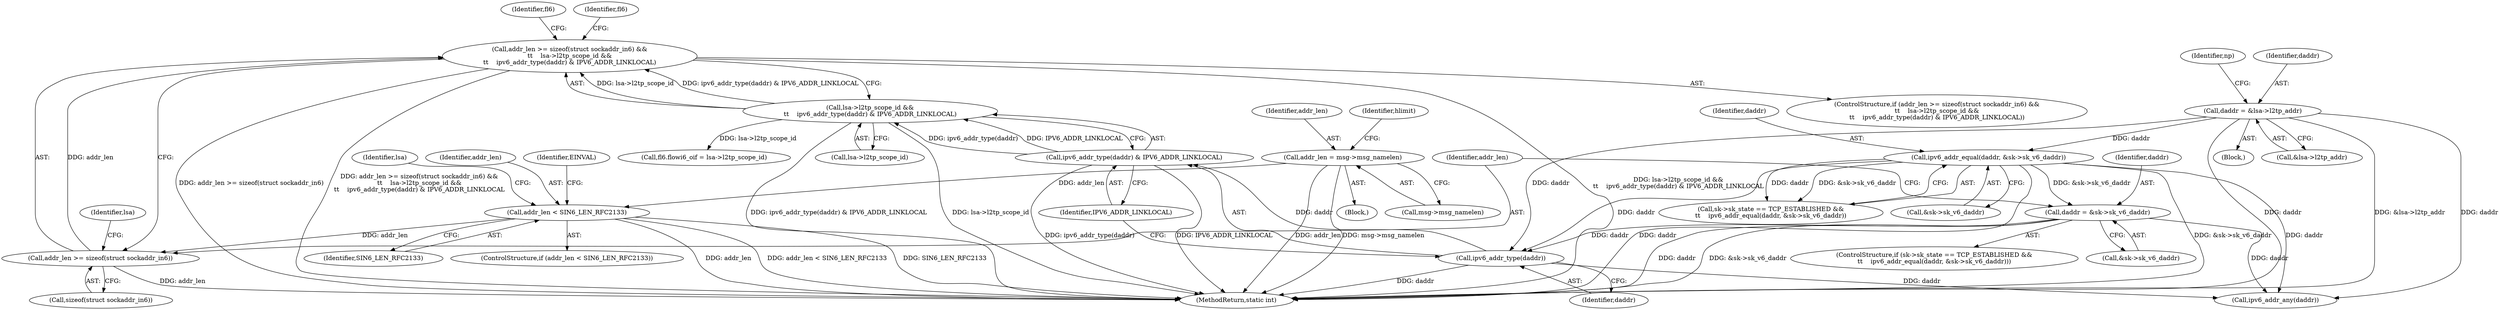 digraph "0_linux_45f6fad84cc305103b28d73482b344d7f5b76f39_19@API" {
"1000282" [label="(Call,addr_len >= sizeof(struct sockaddr_in6) &&\n\t\t    lsa->l2tp_scope_id &&\n\t\t    ipv6_addr_type(daddr) & IPV6_ADDR_LINKLOCAL)"];
"1000283" [label="(Call,addr_len >= sizeof(struct sockaddr_in6))"];
"1000202" [label="(Call,addr_len < SIN6_LEN_RFC2133)"];
"1000138" [label="(Call,addr_len = msg->msg_namelen)"];
"1000287" [label="(Call,lsa->l2tp_scope_id &&\n\t\t    ipv6_addr_type(daddr) & IPV6_ADDR_LINKLOCAL)"];
"1000291" [label="(Call,ipv6_addr_type(daddr) & IPV6_ADDR_LINKLOCAL)"];
"1000292" [label="(Call,ipv6_addr_type(daddr))"];
"1000221" [label="(Call,daddr = &lsa->l2tp_addr)"];
"1000275" [label="(Call,daddr = &sk->sk_v6_daddr)"];
"1000269" [label="(Call,ipv6_addr_equal(daddr, &sk->sk_v6_daddr))"];
"1000222" [label="(Identifier,daddr)"];
"1000295" [label="(Call,fl6.flowi6_oif = lsa->l2tp_scope_id)"];
"1000263" [label="(Call,sk->sk_state == TCP_ESTABLISHED &&\n\t\t    ipv6_addr_equal(daddr, &sk->sk_v6_daddr))"];
"1000275" [label="(Call,daddr = &sk->sk_v6_daddr)"];
"1000289" [label="(Identifier,lsa)"];
"1000270" [label="(Identifier,daddr)"];
"1000662" [label="(MethodReturn,static int)"];
"1000139" [label="(Identifier,addr_len)"];
"1000110" [label="(Block,)"];
"1000140" [label="(Call,msg->msg_namelen)"];
"1000282" [label="(Call,addr_len >= sizeof(struct sockaddr_in6) &&\n\t\t    lsa->l2tp_scope_id &&\n\t\t    ipv6_addr_type(daddr) & IPV6_ADDR_LINKLOCAL)"];
"1000285" [label="(Call,sizeof(struct sockaddr_in6))"];
"1000276" [label="(Identifier,daddr)"];
"1000221" [label="(Call,daddr = &lsa->l2tp_addr)"];
"1000271" [label="(Call,&sk->sk_v6_daddr)"];
"1000204" [label="(Identifier,SIN6_LEN_RFC2133)"];
"1000281" [label="(ControlStructure,if (addr_len >= sizeof(struct sockaddr_in6) &&\n\t\t    lsa->l2tp_scope_id &&\n\t\t    ipv6_addr_type(daddr) & IPV6_ADDR_LINKLOCAL))"];
"1000203" [label="(Identifier,addr_len)"];
"1000284" [label="(Identifier,addr_len)"];
"1000287" [label="(Call,lsa->l2tp_scope_id &&\n\t\t    ipv6_addr_type(daddr) & IPV6_ADDR_LINKLOCAL)"];
"1000292" [label="(Call,ipv6_addr_type(daddr))"];
"1000200" [label="(Block,)"];
"1000229" [label="(Identifier,np)"];
"1000269" [label="(Call,ipv6_addr_equal(daddr, &sk->sk_v6_daddr))"];
"1000223" [label="(Call,&lsa->l2tp_addr)"];
"1000207" [label="(Identifier,EINVAL)"];
"1000262" [label="(ControlStructure,if (sk->sk_state == TCP_ESTABLISHED &&\n\t\t    ipv6_addr_equal(daddr, &sk->sk_v6_daddr)))"];
"1000138" [label="(Call,addr_len = msg->msg_namelen)"];
"1000277" [label="(Call,&sk->sk_v6_daddr)"];
"1000145" [label="(Identifier,hlimit)"];
"1000455" [label="(Call,ipv6_addr_any(daddr))"];
"1000297" [label="(Identifier,fl6)"];
"1000291" [label="(Call,ipv6_addr_type(daddr) & IPV6_ADDR_LINKLOCAL)"];
"1000283" [label="(Call,addr_len >= sizeof(struct sockaddr_in6))"];
"1000293" [label="(Identifier,daddr)"];
"1000288" [label="(Call,lsa->l2tp_scope_id)"];
"1000202" [label="(Call,addr_len < SIN6_LEN_RFC2133)"];
"1000294" [label="(Identifier,IPV6_ADDR_LINKLOCAL)"];
"1000329" [label="(Identifier,fl6)"];
"1000201" [label="(ControlStructure,if (addr_len < SIN6_LEN_RFC2133))"];
"1000211" [label="(Identifier,lsa)"];
"1000282" -> "1000281"  [label="AST: "];
"1000282" -> "1000283"  [label="CFG: "];
"1000282" -> "1000287"  [label="CFG: "];
"1000283" -> "1000282"  [label="AST: "];
"1000287" -> "1000282"  [label="AST: "];
"1000297" -> "1000282"  [label="CFG: "];
"1000329" -> "1000282"  [label="CFG: "];
"1000282" -> "1000662"  [label="DDG: addr_len >= sizeof(struct sockaddr_in6) &&\n\t\t    lsa->l2tp_scope_id &&\n\t\t    ipv6_addr_type(daddr) & IPV6_ADDR_LINKLOCAL"];
"1000282" -> "1000662"  [label="DDG: lsa->l2tp_scope_id &&\n\t\t    ipv6_addr_type(daddr) & IPV6_ADDR_LINKLOCAL"];
"1000282" -> "1000662"  [label="DDG: addr_len >= sizeof(struct sockaddr_in6)"];
"1000283" -> "1000282"  [label="DDG: addr_len"];
"1000287" -> "1000282"  [label="DDG: lsa->l2tp_scope_id"];
"1000287" -> "1000282"  [label="DDG: ipv6_addr_type(daddr) & IPV6_ADDR_LINKLOCAL"];
"1000283" -> "1000285"  [label="CFG: "];
"1000284" -> "1000283"  [label="AST: "];
"1000285" -> "1000283"  [label="AST: "];
"1000289" -> "1000283"  [label="CFG: "];
"1000283" -> "1000662"  [label="DDG: addr_len"];
"1000202" -> "1000283"  [label="DDG: addr_len"];
"1000202" -> "1000201"  [label="AST: "];
"1000202" -> "1000204"  [label="CFG: "];
"1000203" -> "1000202"  [label="AST: "];
"1000204" -> "1000202"  [label="AST: "];
"1000207" -> "1000202"  [label="CFG: "];
"1000211" -> "1000202"  [label="CFG: "];
"1000202" -> "1000662"  [label="DDG: addr_len"];
"1000202" -> "1000662"  [label="DDG: addr_len < SIN6_LEN_RFC2133"];
"1000202" -> "1000662"  [label="DDG: SIN6_LEN_RFC2133"];
"1000138" -> "1000202"  [label="DDG: addr_len"];
"1000138" -> "1000110"  [label="AST: "];
"1000138" -> "1000140"  [label="CFG: "];
"1000139" -> "1000138"  [label="AST: "];
"1000140" -> "1000138"  [label="AST: "];
"1000145" -> "1000138"  [label="CFG: "];
"1000138" -> "1000662"  [label="DDG: addr_len"];
"1000138" -> "1000662"  [label="DDG: msg->msg_namelen"];
"1000287" -> "1000288"  [label="CFG: "];
"1000287" -> "1000291"  [label="CFG: "];
"1000288" -> "1000287"  [label="AST: "];
"1000291" -> "1000287"  [label="AST: "];
"1000287" -> "1000662"  [label="DDG: ipv6_addr_type(daddr) & IPV6_ADDR_LINKLOCAL"];
"1000287" -> "1000662"  [label="DDG: lsa->l2tp_scope_id"];
"1000291" -> "1000287"  [label="DDG: ipv6_addr_type(daddr)"];
"1000291" -> "1000287"  [label="DDG: IPV6_ADDR_LINKLOCAL"];
"1000287" -> "1000295"  [label="DDG: lsa->l2tp_scope_id"];
"1000291" -> "1000294"  [label="CFG: "];
"1000292" -> "1000291"  [label="AST: "];
"1000294" -> "1000291"  [label="AST: "];
"1000291" -> "1000662"  [label="DDG: ipv6_addr_type(daddr)"];
"1000291" -> "1000662"  [label="DDG: IPV6_ADDR_LINKLOCAL"];
"1000292" -> "1000291"  [label="DDG: daddr"];
"1000292" -> "1000293"  [label="CFG: "];
"1000293" -> "1000292"  [label="AST: "];
"1000294" -> "1000292"  [label="CFG: "];
"1000292" -> "1000662"  [label="DDG: daddr"];
"1000221" -> "1000292"  [label="DDG: daddr"];
"1000275" -> "1000292"  [label="DDG: daddr"];
"1000269" -> "1000292"  [label="DDG: daddr"];
"1000292" -> "1000455"  [label="DDG: daddr"];
"1000221" -> "1000200"  [label="AST: "];
"1000221" -> "1000223"  [label="CFG: "];
"1000222" -> "1000221"  [label="AST: "];
"1000223" -> "1000221"  [label="AST: "];
"1000229" -> "1000221"  [label="CFG: "];
"1000221" -> "1000662"  [label="DDG: &lsa->l2tp_addr"];
"1000221" -> "1000662"  [label="DDG: daddr"];
"1000221" -> "1000269"  [label="DDG: daddr"];
"1000221" -> "1000455"  [label="DDG: daddr"];
"1000275" -> "1000262"  [label="AST: "];
"1000275" -> "1000277"  [label="CFG: "];
"1000276" -> "1000275"  [label="AST: "];
"1000277" -> "1000275"  [label="AST: "];
"1000284" -> "1000275"  [label="CFG: "];
"1000275" -> "1000662"  [label="DDG: daddr"];
"1000275" -> "1000662"  [label="DDG: &sk->sk_v6_daddr"];
"1000269" -> "1000275"  [label="DDG: &sk->sk_v6_daddr"];
"1000275" -> "1000455"  [label="DDG: daddr"];
"1000269" -> "1000263"  [label="AST: "];
"1000269" -> "1000271"  [label="CFG: "];
"1000270" -> "1000269"  [label="AST: "];
"1000271" -> "1000269"  [label="AST: "];
"1000263" -> "1000269"  [label="CFG: "];
"1000269" -> "1000662"  [label="DDG: daddr"];
"1000269" -> "1000662"  [label="DDG: &sk->sk_v6_daddr"];
"1000269" -> "1000263"  [label="DDG: daddr"];
"1000269" -> "1000263"  [label="DDG: &sk->sk_v6_daddr"];
"1000269" -> "1000455"  [label="DDG: daddr"];
}
